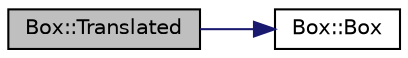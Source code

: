 digraph "Box::Translated"
{
 // LATEX_PDF_SIZE
  edge [fontname="Helvetica",fontsize="10",labelfontname="Helvetica",labelfontsize="10"];
  node [fontname="Helvetica",fontsize="10",shape=record];
  rankdir="LR";
  Node1 [label="Box::Translated",height=0.2,width=0.4,color="black", fillcolor="grey75", style="filled", fontcolor="black",tooltip="Translated box."];
  Node1 -> Node2 [color="midnightblue",fontsize="10",style="solid",fontname="Helvetica"];
  Node2 [label="Box::Box",height=0.2,width=0.4,color="black", fillcolor="white", style="filled",URL="$class_box.html#aca78d7db44972bfa78d46b7bbc8796f6",tooltip="Empty."];
}
